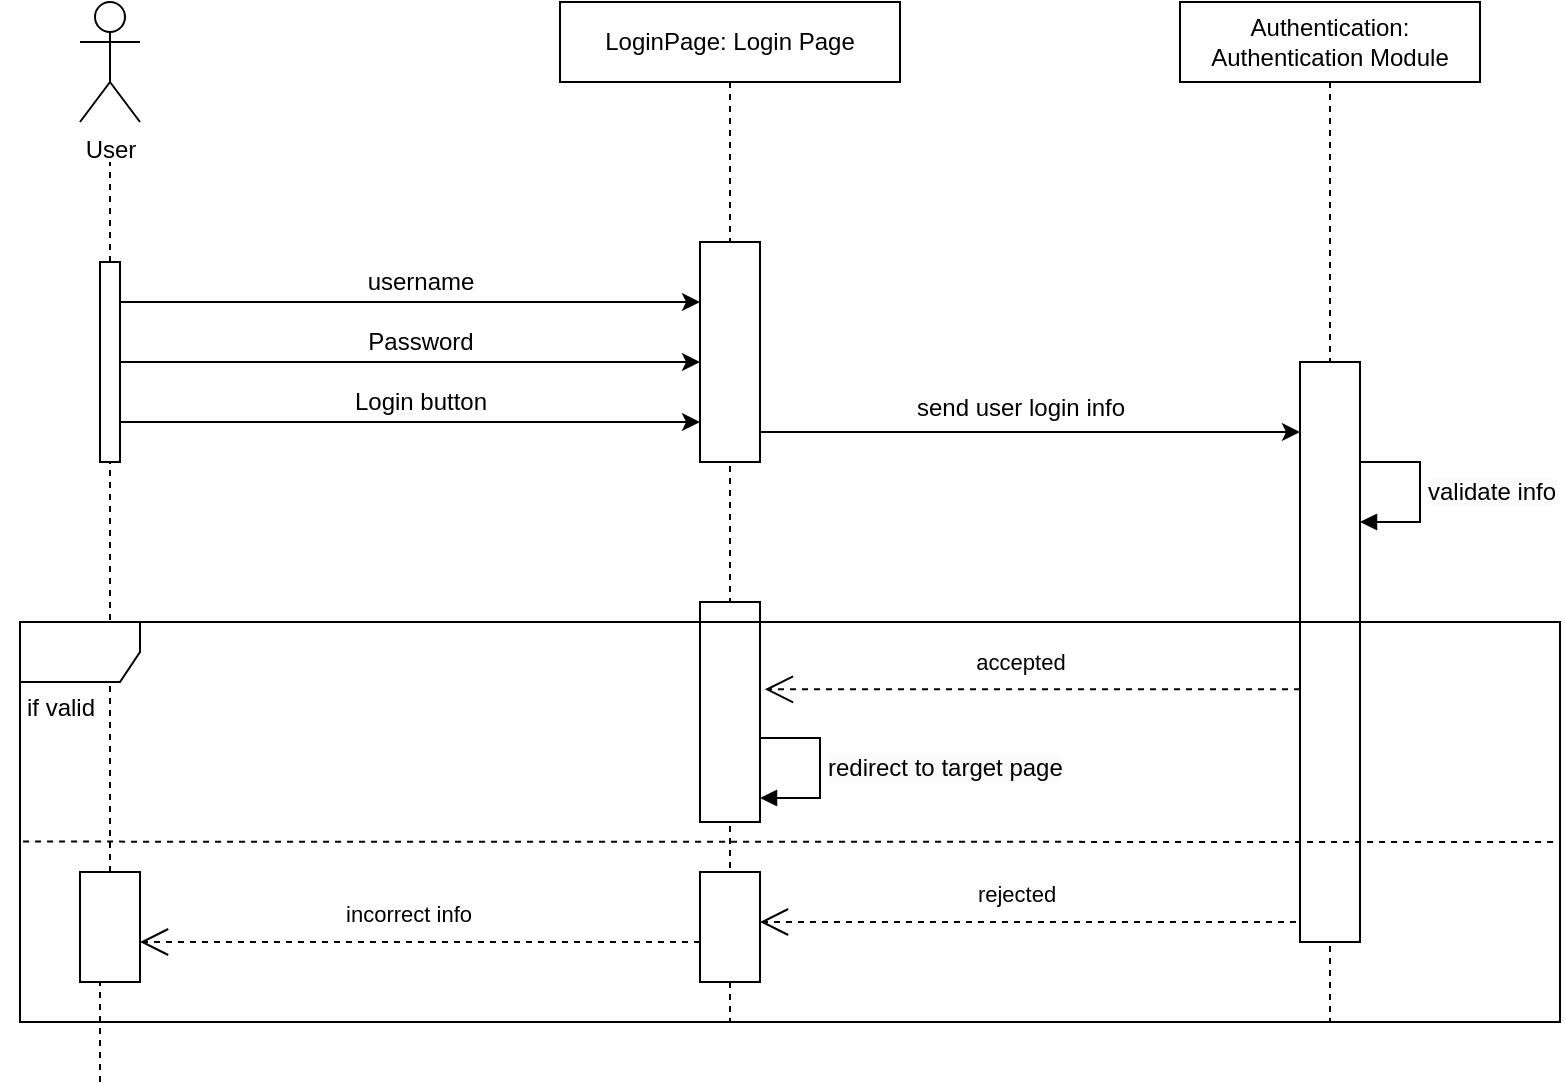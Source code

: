 <mxfile version="25.0.1">
  <diagram name="Page-1" id="2YBvvXClWsGukQMizWep">
    <mxGraphModel dx="1358" dy="586" grid="1" gridSize="10" guides="1" tooltips="1" connect="1" arrows="1" fold="1" page="1" pageScale="1" pageWidth="850" pageHeight="1100" math="0" shadow="0">
      <root>
        <mxCell id="0" />
        <mxCell id="1" parent="0" />
        <mxCell id="nmZueVbTwyarfk30x7Ma-2" value="User&lt;div&gt;&lt;br&gt;&lt;/div&gt;" style="shape=umlActor;verticalLabelPosition=bottom;verticalAlign=top;html=1;" vertex="1" parent="1">
          <mxGeometry x="70" y="60" width="30" height="60" as="geometry" />
        </mxCell>
        <mxCell id="nmZueVbTwyarfk30x7Ma-3" value="LoginPage: Login Page" style="shape=umlLifeline;perimeter=lifelinePerimeter;whiteSpace=wrap;html=1;container=1;dropTarget=0;collapsible=0;recursiveResize=0;outlineConnect=0;portConstraint=eastwest;newEdgeStyle={&quot;curved&quot;:0,&quot;rounded&quot;:0};" vertex="1" parent="1">
          <mxGeometry x="310" y="60" width="170" height="510" as="geometry" />
        </mxCell>
        <mxCell id="nmZueVbTwyarfk30x7Ma-10" value="" style="html=1;points=[[0,0,0,0,5],[0,1,0,0,-5],[1,0,0,0,5],[1,1,0,0,-5]];perimeter=orthogonalPerimeter;outlineConnect=0;targetShapes=umlLifeline;portConstraint=eastwest;newEdgeStyle={&quot;curved&quot;:0,&quot;rounded&quot;:0};" vertex="1" parent="nmZueVbTwyarfk30x7Ma-3">
          <mxGeometry x="70" y="120" width="30" height="110" as="geometry" />
        </mxCell>
        <mxCell id="nmZueVbTwyarfk30x7Ma-30" value="" style="html=1;points=[[0,0,0,0,5],[0,1,0,0,-5],[1,0,0,0,5],[1,1,0,0,-5]];perimeter=orthogonalPerimeter;outlineConnect=0;targetShapes=umlLifeline;portConstraint=eastwest;newEdgeStyle={&quot;curved&quot;:0,&quot;rounded&quot;:0};" vertex="1" parent="nmZueVbTwyarfk30x7Ma-3">
          <mxGeometry x="70" y="300" width="30" height="110" as="geometry" />
        </mxCell>
        <mxCell id="nmZueVbTwyarfk30x7Ma-33" value="" style="html=1;points=[[0,0,0,0,5],[0,1,0,0,-5],[1,0,0,0,5],[1,1,0,0,-5]];perimeter=orthogonalPerimeter;outlineConnect=0;targetShapes=umlLifeline;portConstraint=eastwest;newEdgeStyle={&quot;curved&quot;:0,&quot;rounded&quot;:0};" vertex="1" parent="nmZueVbTwyarfk30x7Ma-3">
          <mxGeometry x="70" y="435" width="30" height="55" as="geometry" />
        </mxCell>
        <mxCell id="nmZueVbTwyarfk30x7Ma-4" value="Authentication: Authentication Module" style="shape=umlLifeline;perimeter=lifelinePerimeter;whiteSpace=wrap;html=1;container=1;dropTarget=0;collapsible=0;recursiveResize=0;outlineConnect=0;portConstraint=eastwest;newEdgeStyle={&quot;curved&quot;:0,&quot;rounded&quot;:0};" vertex="1" parent="1">
          <mxGeometry x="620" y="60" width="150" height="510" as="geometry" />
        </mxCell>
        <mxCell id="nmZueVbTwyarfk30x7Ma-19" value="" style="html=1;points=[[0,0,0,0,5],[0,1,0,0,-5],[1,0,0,0,5],[1,1,0,0,-5]];perimeter=orthogonalPerimeter;outlineConnect=0;targetShapes=umlLifeline;portConstraint=eastwest;newEdgeStyle={&quot;curved&quot;:0,&quot;rounded&quot;:0};" vertex="1" parent="nmZueVbTwyarfk30x7Ma-4">
          <mxGeometry x="60" y="180" width="30" height="290" as="geometry" />
        </mxCell>
        <mxCell id="nmZueVbTwyarfk30x7Ma-6" value="" style="endArrow=none;dashed=1;html=1;rounded=0;" edge="1" parent="1" source="nmZueVbTwyarfk30x7Ma-7">
          <mxGeometry width="50" height="50" relative="1" as="geometry">
            <mxPoint x="85" y="360" as="sourcePoint" />
            <mxPoint x="85" y="140" as="targetPoint" />
          </mxGeometry>
        </mxCell>
        <mxCell id="nmZueVbTwyarfk30x7Ma-8" value="" style="endArrow=none;dashed=1;html=1;rounded=0;" edge="1" parent="1" source="nmZueVbTwyarfk30x7Ma-36" target="nmZueVbTwyarfk30x7Ma-7">
          <mxGeometry width="50" height="50" relative="1" as="geometry">
            <mxPoint x="80" y="600" as="sourcePoint" />
            <mxPoint x="85" y="140" as="targetPoint" />
          </mxGeometry>
        </mxCell>
        <mxCell id="nmZueVbTwyarfk30x7Ma-7" value="" style="html=1;points=[[0,0,0,0,5],[0,1,0,0,-5],[1,0,0,0,5],[1,1,0,0,-5]];perimeter=orthogonalPerimeter;outlineConnect=0;targetShapes=umlLifeline;portConstraint=eastwest;newEdgeStyle={&quot;curved&quot;:0,&quot;rounded&quot;:0};" vertex="1" parent="1">
          <mxGeometry x="80" y="190" width="10" height="100" as="geometry" />
        </mxCell>
        <mxCell id="nmZueVbTwyarfk30x7Ma-9" value="" style="endArrow=classic;html=1;rounded=0;" edge="1" parent="1">
          <mxGeometry width="50" height="50" relative="1" as="geometry">
            <mxPoint x="90" y="210" as="sourcePoint" />
            <mxPoint x="380" y="210" as="targetPoint" />
          </mxGeometry>
        </mxCell>
        <mxCell id="nmZueVbTwyarfk30x7Ma-12" value="username" style="text;html=1;align=center;verticalAlign=middle;resizable=0;points=[];autosize=1;strokeColor=none;fillColor=none;" vertex="1" parent="1">
          <mxGeometry x="200" y="185" width="80" height="30" as="geometry" />
        </mxCell>
        <mxCell id="nmZueVbTwyarfk30x7Ma-13" value="" style="endArrow=classic;html=1;rounded=0;" edge="1" parent="1">
          <mxGeometry width="50" height="50" relative="1" as="geometry">
            <mxPoint x="90" y="240" as="sourcePoint" />
            <mxPoint x="380" y="240" as="targetPoint" />
          </mxGeometry>
        </mxCell>
        <mxCell id="nmZueVbTwyarfk30x7Ma-14" value="Password" style="text;html=1;align=center;verticalAlign=middle;resizable=0;points=[];autosize=1;strokeColor=none;fillColor=none;" vertex="1" parent="1">
          <mxGeometry x="200" y="215" width="80" height="30" as="geometry" />
        </mxCell>
        <mxCell id="nmZueVbTwyarfk30x7Ma-16" value="" style="endArrow=classic;html=1;rounded=0;" edge="1" parent="1">
          <mxGeometry width="50" height="50" relative="1" as="geometry">
            <mxPoint x="90" y="270" as="sourcePoint" />
            <mxPoint x="380" y="270" as="targetPoint" />
          </mxGeometry>
        </mxCell>
        <mxCell id="nmZueVbTwyarfk30x7Ma-17" value="Login button" style="text;html=1;align=center;verticalAlign=middle;resizable=0;points=[];autosize=1;strokeColor=none;fillColor=none;" vertex="1" parent="1">
          <mxGeometry x="195" y="245" width="90" height="30" as="geometry" />
        </mxCell>
        <mxCell id="nmZueVbTwyarfk30x7Ma-20" value="" style="endArrow=classic;html=1;rounded=0;" edge="1" parent="1">
          <mxGeometry width="50" height="50" relative="1" as="geometry">
            <mxPoint x="410" y="275" as="sourcePoint" />
            <mxPoint x="680" y="275" as="targetPoint" />
          </mxGeometry>
        </mxCell>
        <mxCell id="nmZueVbTwyarfk30x7Ma-21" value="send user login info" style="text;html=1;align=center;verticalAlign=middle;resizable=0;points=[];autosize=1;strokeColor=none;fillColor=none;" vertex="1" parent="1">
          <mxGeometry x="475" y="248" width="130" height="30" as="geometry" />
        </mxCell>
        <mxCell id="nmZueVbTwyarfk30x7Ma-23" value="&lt;span style=&quot;font-size: 12px; text-align: center; background-color: rgb(251, 251, 251);&quot;&gt;validate info&lt;/span&gt;" style="html=1;align=left;spacingLeft=2;endArrow=block;rounded=0;edgeStyle=orthogonalEdgeStyle;curved=0;rounded=0;" edge="1" target="nmZueVbTwyarfk30x7Ma-19" parent="1">
          <mxGeometry relative="1" as="geometry">
            <mxPoint x="710" y="290" as="sourcePoint" />
            <Array as="points">
              <mxPoint x="740" y="290" />
              <mxPoint x="740" y="320" />
            </Array>
            <mxPoint x="715" y="320" as="targetPoint" />
          </mxGeometry>
        </mxCell>
        <mxCell id="nmZueVbTwyarfk30x7Ma-27" value="" style="shape=umlFrame;whiteSpace=wrap;html=1;pointerEvents=0;" vertex="1" parent="1">
          <mxGeometry x="40" y="370" width="770" height="200" as="geometry" />
        </mxCell>
        <mxCell id="nmZueVbTwyarfk30x7Ma-28" value="if valid" style="text;html=1;align=center;verticalAlign=middle;resizable=0;points=[];autosize=1;strokeColor=none;fillColor=none;" vertex="1" parent="1">
          <mxGeometry x="30" y="398" width="60" height="30" as="geometry" />
        </mxCell>
        <mxCell id="nmZueVbTwyarfk30x7Ma-29" value="" style="endArrow=none;dashed=1;html=1;rounded=0;exitX=0.002;exitY=0.549;exitDx=0;exitDy=0;exitPerimeter=0;" edge="1" parent="1" source="nmZueVbTwyarfk30x7Ma-27">
          <mxGeometry width="50" height="50" relative="1" as="geometry">
            <mxPoint x="270" y="495" as="sourcePoint" />
            <mxPoint x="810" y="480" as="targetPoint" />
          </mxGeometry>
        </mxCell>
        <mxCell id="nmZueVbTwyarfk30x7Ma-31" value="accepted" style="endArrow=open;endSize=12;dashed=1;html=1;rounded=0;entryX=1.081;entryY=0.397;entryDx=0;entryDy=0;entryPerimeter=0;" edge="1" parent="1" source="nmZueVbTwyarfk30x7Ma-19" target="nmZueVbTwyarfk30x7Ma-30">
          <mxGeometry x="0.046" y="-14" width="160" relative="1" as="geometry">
            <mxPoint x="420" y="400" as="sourcePoint" />
            <mxPoint x="560" y="390" as="targetPoint" />
            <mxPoint as="offset" />
          </mxGeometry>
        </mxCell>
        <mxCell id="nmZueVbTwyarfk30x7Ma-32" value="&lt;span style=&quot;font-size: 12px; text-align: center; background-color: rgb(251, 251, 251);&quot;&gt;redirect to target page&lt;/span&gt;" style="html=1;align=left;spacingLeft=2;endArrow=block;rounded=0;edgeStyle=orthogonalEdgeStyle;curved=0;rounded=0;" edge="1" parent="1">
          <mxGeometry relative="1" as="geometry">
            <mxPoint x="410" y="428" as="sourcePoint" />
            <Array as="points">
              <mxPoint x="440" y="428" />
              <mxPoint x="440" y="458" />
            </Array>
            <mxPoint x="410" y="458" as="targetPoint" />
          </mxGeometry>
        </mxCell>
        <mxCell id="nmZueVbTwyarfk30x7Ma-34" value="rejected" style="endArrow=open;endSize=12;dashed=1;html=1;rounded=0;entryX=1.081;entryY=0.397;entryDx=0;entryDy=0;entryPerimeter=0;" edge="1" parent="1">
          <mxGeometry x="0.046" y="-14" width="160" relative="1" as="geometry">
            <mxPoint x="678" y="520" as="sourcePoint" />
            <mxPoint x="410" y="520" as="targetPoint" />
            <mxPoint as="offset" />
          </mxGeometry>
        </mxCell>
        <mxCell id="nmZueVbTwyarfk30x7Ma-35" value="incorrect info" style="endArrow=open;endSize=12;dashed=1;html=1;rounded=0;" edge="1" parent="1" target="nmZueVbTwyarfk30x7Ma-36">
          <mxGeometry x="0.046" y="-14" width="160" relative="1" as="geometry">
            <mxPoint x="380" y="530" as="sourcePoint" />
            <mxPoint x="130" y="530" as="targetPoint" />
            <mxPoint as="offset" />
          </mxGeometry>
        </mxCell>
        <mxCell id="nmZueVbTwyarfk30x7Ma-37" value="" style="endArrow=none;dashed=1;html=1;rounded=0;" edge="1" parent="1" target="nmZueVbTwyarfk30x7Ma-36">
          <mxGeometry width="50" height="50" relative="1" as="geometry">
            <mxPoint x="80" y="600" as="sourcePoint" />
            <mxPoint x="80" y="290" as="targetPoint" />
          </mxGeometry>
        </mxCell>
        <mxCell id="nmZueVbTwyarfk30x7Ma-36" value="" style="html=1;points=[[0,0,0,0,5],[0,1,0,0,-5],[1,0,0,0,5],[1,1,0,0,-5]];perimeter=orthogonalPerimeter;outlineConnect=0;targetShapes=umlLifeline;portConstraint=eastwest;newEdgeStyle={&quot;curved&quot;:0,&quot;rounded&quot;:0};" vertex="1" parent="1">
          <mxGeometry x="70" y="495" width="30" height="55" as="geometry" />
        </mxCell>
      </root>
    </mxGraphModel>
  </diagram>
</mxfile>
